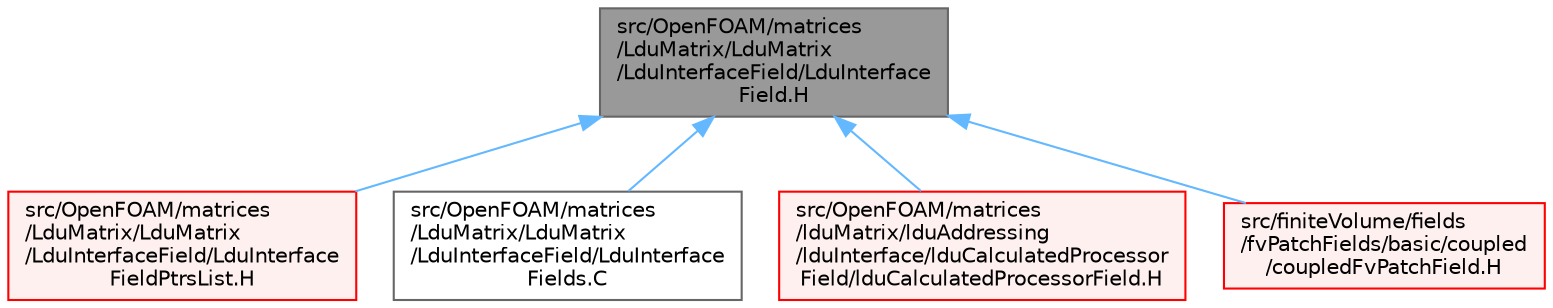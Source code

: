 digraph "src/OpenFOAM/matrices/LduMatrix/LduMatrix/LduInterfaceField/LduInterfaceField.H"
{
 // LATEX_PDF_SIZE
  bgcolor="transparent";
  edge [fontname=Helvetica,fontsize=10,labelfontname=Helvetica,labelfontsize=10];
  node [fontname=Helvetica,fontsize=10,shape=box,height=0.2,width=0.4];
  Node1 [id="Node000001",label="src/OpenFOAM/matrices\l/LduMatrix/LduMatrix\l/LduInterfaceField/LduInterface\lField.H",height=0.2,width=0.4,color="gray40", fillcolor="grey60", style="filled", fontcolor="black",tooltip=" "];
  Node1 -> Node2 [id="edge1_Node000001_Node000002",dir="back",color="steelblue1",style="solid",tooltip=" "];
  Node2 [id="Node000002",label="src/OpenFOAM/matrices\l/LduMatrix/LduMatrix\l/LduInterfaceField/LduInterface\lFieldPtrsList.H",height=0.2,width=0.4,color="red", fillcolor="#FFF0F0", style="filled",URL="$LduInterfaceFieldPtrsList_8H.html",tooltip="List of coupled interface fields to be used in coupling."];
  Node1 -> Node2700 [id="edge2_Node000001_Node002700",dir="back",color="steelblue1",style="solid",tooltip=" "];
  Node2700 [id="Node002700",label="src/OpenFOAM/matrices\l/LduMatrix/LduMatrix\l/LduInterfaceField/LduInterface\lFields.C",height=0.2,width=0.4,color="grey40", fillcolor="white", style="filled",URL="$LduInterfaceFields_8C.html",tooltip=" "];
  Node1 -> Node2701 [id="edge3_Node000001_Node002701",dir="back",color="steelblue1",style="solid",tooltip=" "];
  Node2701 [id="Node002701",label="src/OpenFOAM/matrices\l/lduMatrix/lduAddressing\l/lduInterface/lduCalculatedProcessor\lField/lduCalculatedProcessorField.H",height=0.2,width=0.4,color="red", fillcolor="#FFF0F0", style="filled",URL="$lduCalculatedProcessorField_8H.html",tooltip=" "];
  Node1 -> Node2703 [id="edge4_Node000001_Node002703",dir="back",color="steelblue1",style="solid",tooltip=" "];
  Node2703 [id="Node002703",label="src/finiteVolume/fields\l/fvPatchFields/basic/coupled\l/coupledFvPatchField.H",height=0.2,width=0.4,color="red", fillcolor="#FFF0F0", style="filled",URL="$coupledFvPatchField_8H.html",tooltip=" "];
}
